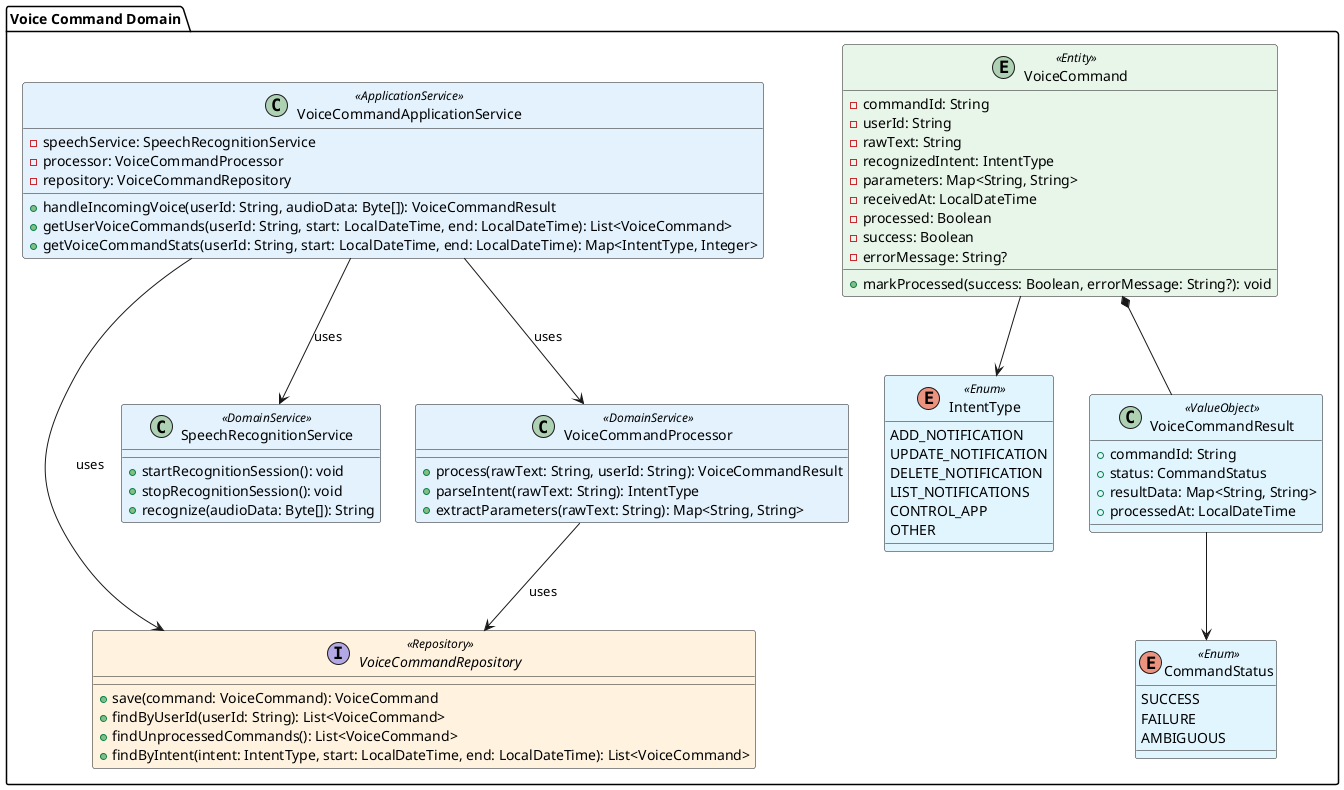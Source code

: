 @startuml VoiceCommandDomain

!define ENTITY_COLOR #E8F5E9
!define VALUE_OBJECT_COLOR #E1F5FE
!define SERVICE_COLOR #E3F2FD
!define REPOSITORY_COLOR #FFF3E0
!define INFRA_COLOR #FFE0B2

package "Voice Command Domain" {

  entity VoiceCommand <<Entity>> ENTITY_COLOR {
    -commandId: String
    -userId: String
    -rawText: String
    -recognizedIntent: IntentType
    -parameters: Map<String, String>
    -receivedAt: LocalDateTime
    -processed: Boolean
    -success: Boolean
    -errorMessage: String?
    +markProcessed(success: Boolean, errorMessage: String?): void
  }

  enum IntentType <<Enum>> VALUE_OBJECT_COLOR {
    ADD_NOTIFICATION
    UPDATE_NOTIFICATION
    DELETE_NOTIFICATION
    LIST_NOTIFICATIONS
    CONTROL_APP
    OTHER
  }

  class VoiceCommandResult <<ValueObject>> VALUE_OBJECT_COLOR {
    +commandId: String
    +status: CommandStatus
    +resultData: Map<String, String>
    +processedAt: LocalDateTime
  }

  enum CommandStatus <<Enum>> VALUE_OBJECT_COLOR {
    SUCCESS
    FAILURE
    AMBIGUOUS
  }

  interface VoiceCommandRepository <<Repository>> REPOSITORY_COLOR {
    +save(command: VoiceCommand): VoiceCommand
    +findByUserId(userId: String): List<VoiceCommand>
    +findUnprocessedCommands(): List<VoiceCommand>
    +findByIntent(intent: IntentType, start: LocalDateTime, end: LocalDateTime): List<VoiceCommand>
  }

  class SpeechRecognitionService <<DomainService>> SERVICE_COLOR {
    +startRecognitionSession(): void
    +stopRecognitionSession(): void
    +recognize(audioData: Byte[]): String
  }

  class VoiceCommandProcessor <<DomainService>> SERVICE_COLOR {
    +process(rawText: String, userId: String): VoiceCommandResult
    +parseIntent(rawText: String): IntentType
    +extractParameters(rawText: String): Map<String, String>
  }

  class VoiceCommandApplicationService <<ApplicationService>> SERVICE_COLOR {
    -speechService: SpeechRecognitionService
    -processor: VoiceCommandProcessor
    -repository: VoiceCommandRepository
    +handleIncomingVoice(userId: String, audioData: Byte[]): VoiceCommandResult
    +getUserVoiceCommands(userId: String, start: LocalDateTime, end: LocalDateTime): List<VoiceCommand>
    +getVoiceCommandStats(userId: String, start: LocalDateTime, end: LocalDateTime): Map<IntentType, Integer>
  }

}

' Relationships
VoiceCommandProcessor --> VoiceCommandRepository : uses
VoiceCommandApplicationService --> SpeechRecognitionService : uses
VoiceCommandApplicationService --> VoiceCommandProcessor : uses
VoiceCommandApplicationService --> VoiceCommandRepository : uses
VoiceCommand *-- VoiceCommandResult
VoiceCommand --> IntentType
VoiceCommandResult --> CommandStatus

@enduml